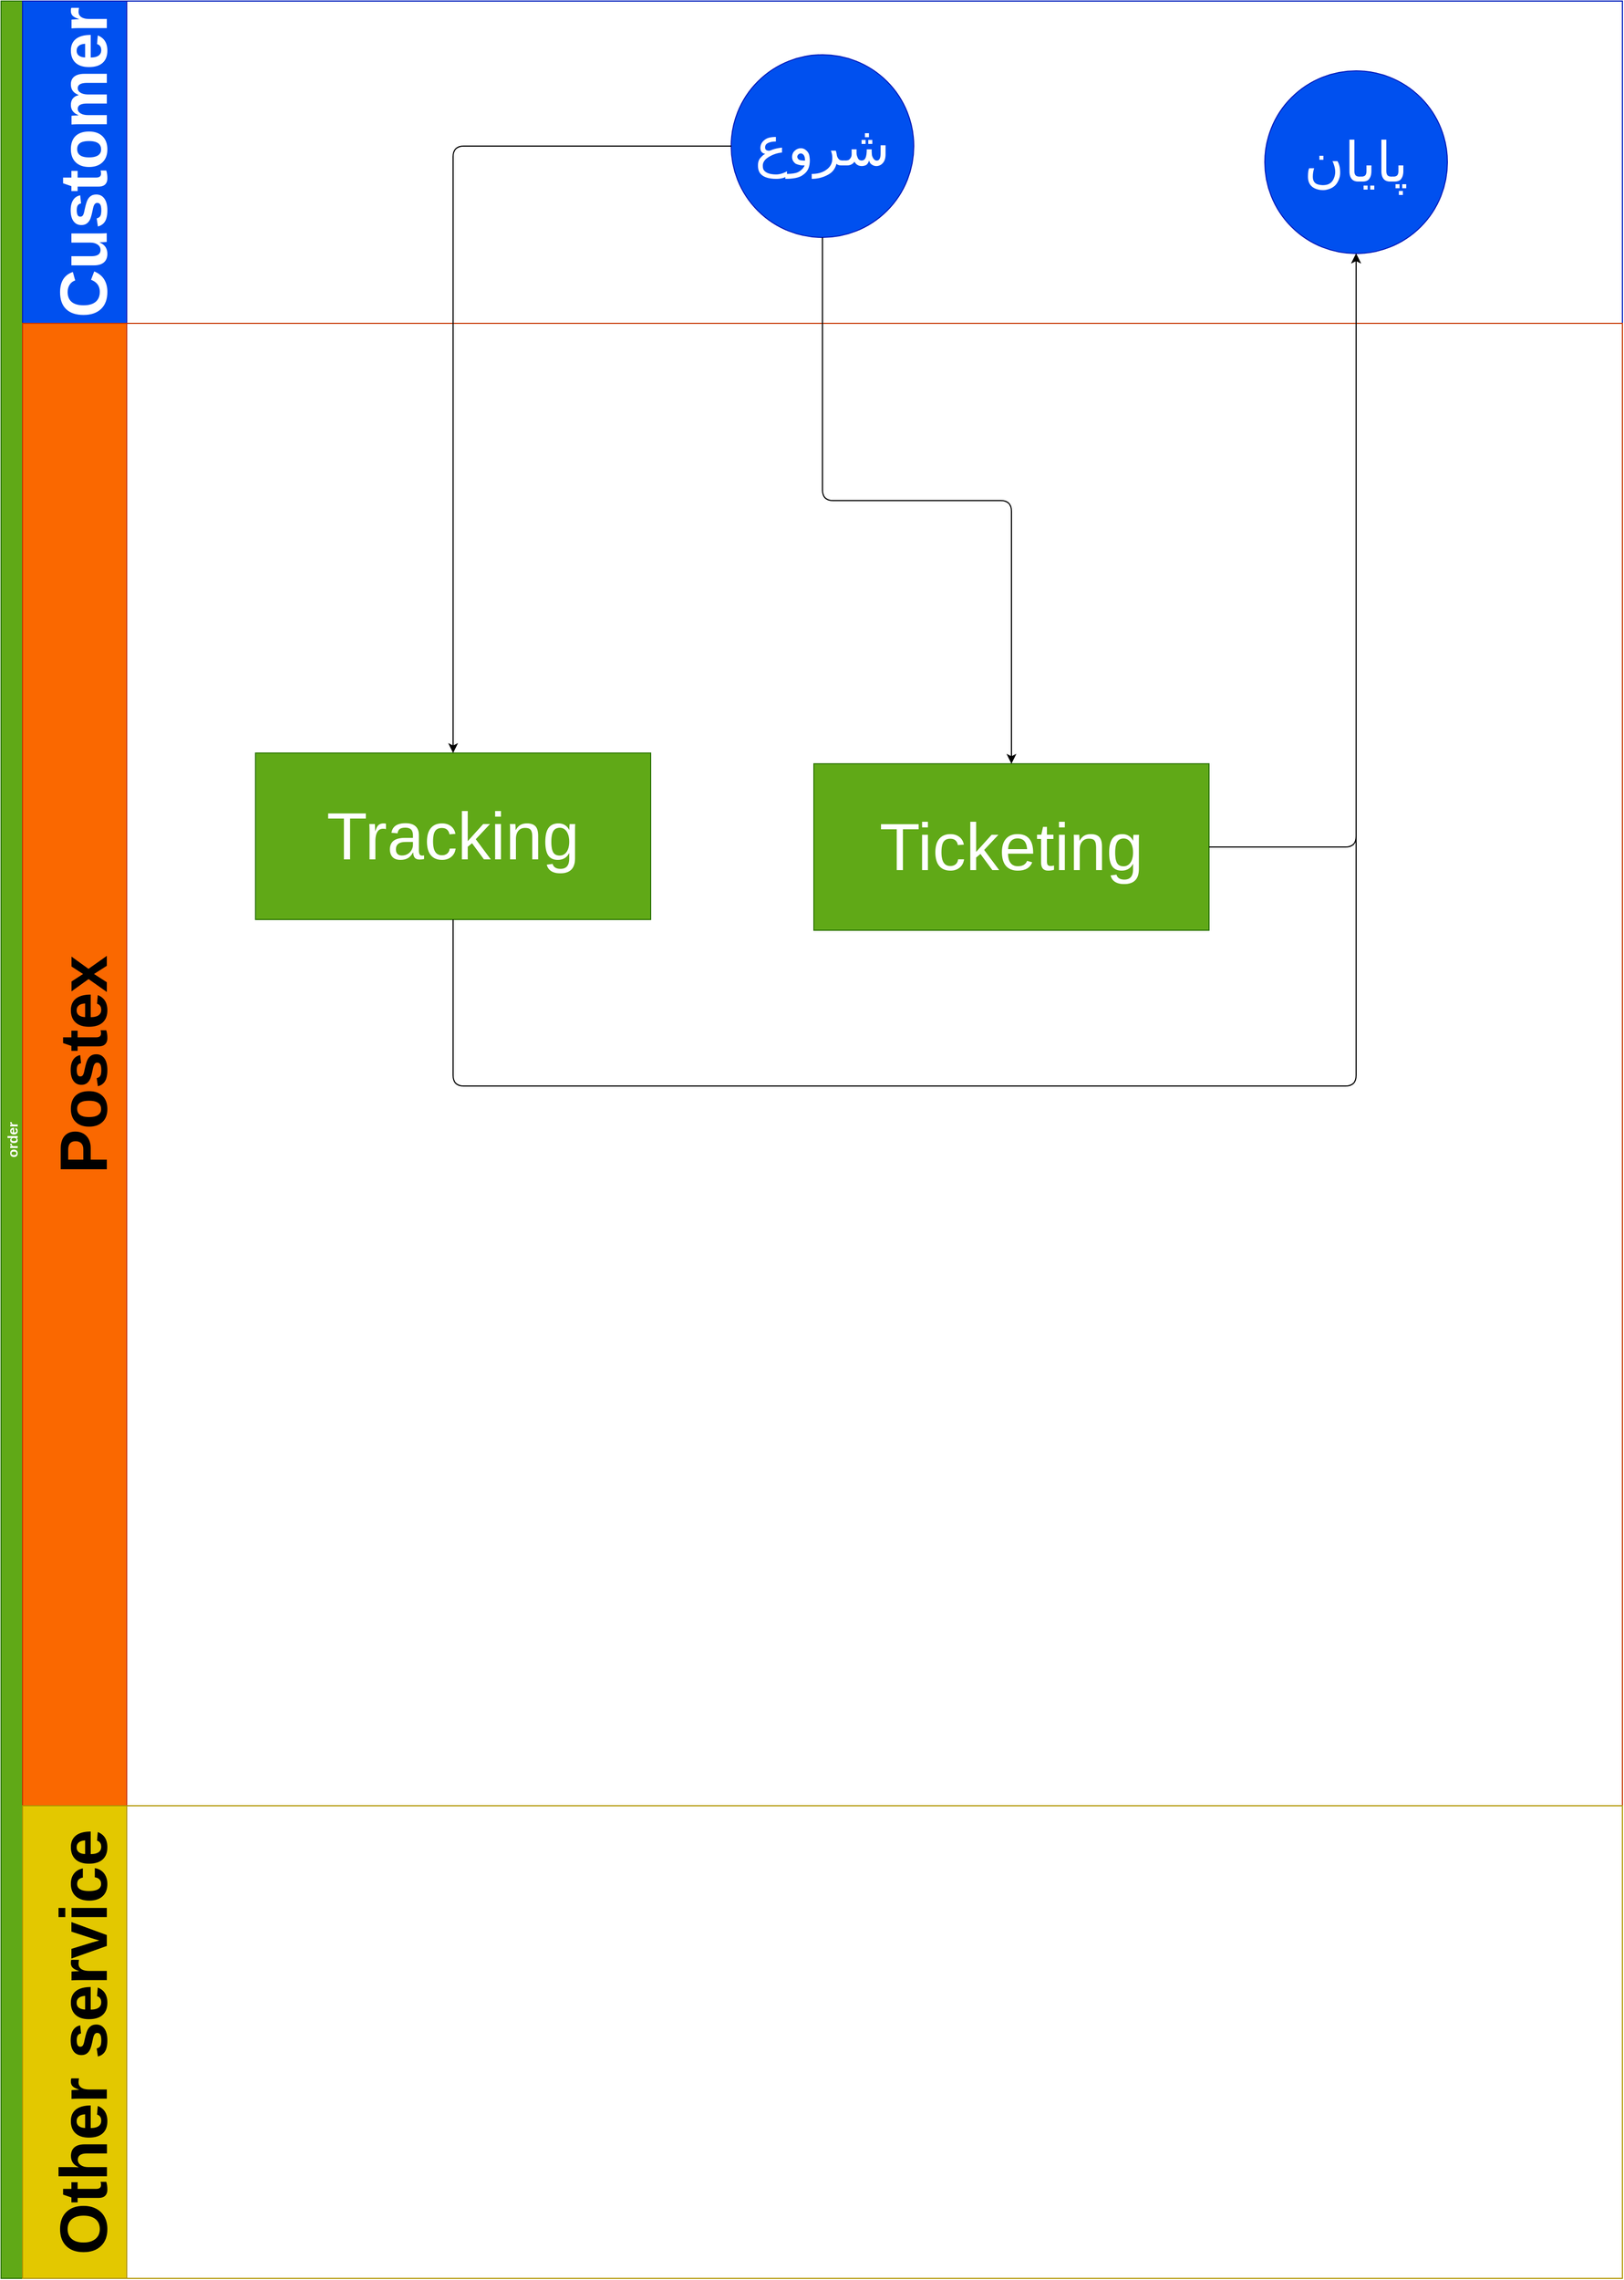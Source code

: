 <mxfile>
    <diagram id="AVuA54An0n8JCF_W_x2Y" name="Page-1">
        <mxGraphModel dx="1262" dy="872" grid="1" gridSize="10" guides="1" tooltips="1" connect="1" arrows="1" fold="1" page="1" pageScale="1" pageWidth="1654" pageHeight="2336" math="0" shadow="0">
            <root>
                <mxCell id="0"/>
                <mxCell id="1" parent="0"/>
                <mxCell id="3" value="order" style="swimlane;childLayout=stackLayout;resizeParent=1;resizeParentMax=0;horizontal=0;startSize=20;horizontalStack=0;fillColor=#60a917;strokeColor=#2D7600;fontColor=#ffffff;fontSize=13;" parent="1" vertex="1">
                    <mxGeometry x="83" y="80" width="1510" height="2120" as="geometry"/>
                </mxCell>
                <mxCell id="4" value="Customer" style="swimlane;startSize=97;horizontal=0;fillColor=#0050ef;fontColor=#ffffff;strokeColor=#001DBC;fontSize=62;" parent="3" vertex="1">
                    <mxGeometry x="20" width="1490" height="300" as="geometry"/>
                </mxCell>
                <mxCell id="88" value="&lt;span style=&quot;font-size: 51px&quot;&gt;شروع&lt;/span&gt;" style="ellipse;whiteSpace=wrap;html=1;aspect=fixed;fontSize=13;fillColor=#0050ef;strokeColor=#001DBC;fontColor=#ffffff;" vertex="1" parent="4">
                    <mxGeometry x="660" y="50" width="170" height="170" as="geometry"/>
                </mxCell>
                <mxCell id="85" value="&lt;font style=&quot;font-size: 51px&quot;&gt;پایان&lt;/font&gt;" style="ellipse;whiteSpace=wrap;html=1;aspect=fixed;fontSize=13;fillColor=#0050ef;strokeColor=#001DBC;fontColor=#ffffff;" parent="4" vertex="1">
                    <mxGeometry x="1157" y="65" width="170" height="170" as="geometry"/>
                </mxCell>
                <mxCell id="21" value="Postex" style="swimlane;startSize=97;horizontal=0;fillColor=#fa6800;strokeColor=#C73500;fontColor=#000000;fontSize=62;" parent="3" vertex="1">
                    <mxGeometry x="20" y="300" width="1490" height="1380" as="geometry"/>
                </mxCell>
                <mxCell id="46" value="&lt;span style=&quot;font-size: 62px&quot;&gt;Tracking&lt;/span&gt;" style="whiteSpace=wrap;html=1;fontSize=13;fillColor=#60a917;strokeColor=#2D7600;fontColor=#ffffff;" parent="21" vertex="1">
                    <mxGeometry x="217" y="400" width="368" height="155" as="geometry"/>
                </mxCell>
                <mxCell id="91" value="&lt;span style=&quot;font-size: 62px&quot;&gt;Ticketing&lt;/span&gt;" style="whiteSpace=wrap;html=1;fontSize=13;fillColor=#60a917;strokeColor=#2D7600;fontColor=#ffffff;" vertex="1" parent="21">
                    <mxGeometry x="737" y="410" width="368" height="155" as="geometry"/>
                </mxCell>
                <mxCell id="87" value="Other service" style="swimlane;startSize=97;horizontal=0;fontSize=62;fillColor=#e3c800;fontColor=#000000;strokeColor=#B09500;" vertex="1" parent="3">
                    <mxGeometry x="20" y="1680" width="1490" height="440" as="geometry"/>
                </mxCell>
                <mxCell id="90" style="edgeStyle=orthogonalEdgeStyle;html=1;entryX=0.5;entryY=0;entryDx=0;entryDy=0;fontSize=62;" edge="1" parent="3" source="88" target="46">
                    <mxGeometry relative="1" as="geometry"/>
                </mxCell>
                <mxCell id="92" style="edgeStyle=orthogonalEdgeStyle;html=1;exitX=0.5;exitY=1;exitDx=0;exitDy=0;entryX=0.5;entryY=0;entryDx=0;entryDy=0;fontSize=62;" edge="1" parent="3" source="88" target="91">
                    <mxGeometry relative="1" as="geometry"/>
                </mxCell>
                <mxCell id="94" style="edgeStyle=orthogonalEdgeStyle;html=1;exitX=0.5;exitY=1;exitDx=0;exitDy=0;fontSize=62;" edge="1" parent="3" source="46" target="85">
                    <mxGeometry relative="1" as="geometry">
                        <Array as="points">
                            <mxPoint x="421" y="1010"/>
                            <mxPoint x="1262" y="1010"/>
                        </Array>
                    </mxGeometry>
                </mxCell>
                <mxCell id="95" style="edgeStyle=orthogonalEdgeStyle;html=1;exitX=1;exitY=0.5;exitDx=0;exitDy=0;fontSize=62;entryX=0.5;entryY=1;entryDx=0;entryDy=0;" edge="1" parent="3" source="91" target="85">
                    <mxGeometry relative="1" as="geometry">
                        <mxPoint x="1267" y="190" as="targetPoint"/>
                    </mxGeometry>
                </mxCell>
            </root>
        </mxGraphModel>
    </diagram>
</mxfile>